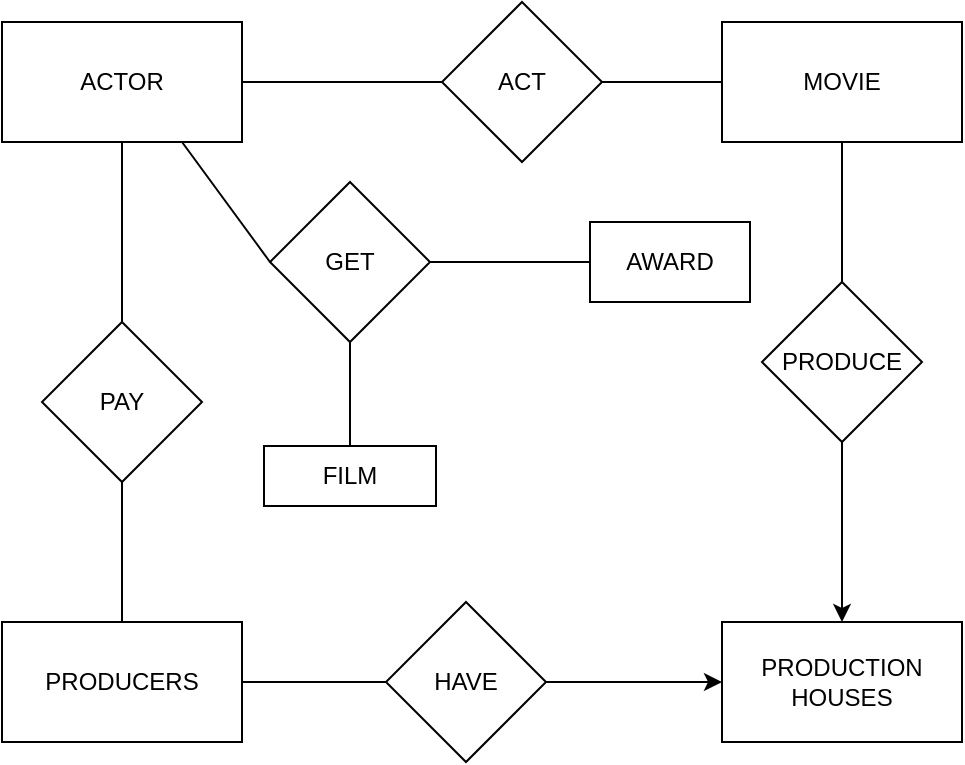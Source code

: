 <mxfile version="28.0.3" pages="5">
  <diagram name="Page-1" id="homGyG059NiCS5DsxpEt">
    <mxGraphModel dx="947" dy="569" grid="1" gridSize="10" guides="1" tooltips="1" connect="1" arrows="1" fold="1" page="1" pageScale="1" pageWidth="1169" pageHeight="827" math="0" shadow="0">
      <root>
        <mxCell id="0" />
        <mxCell id="1" parent="0" />
        <mxCell id="iTY73XiMxqBz83YxgavA-2" value="ACTOR" style="rounded=0;whiteSpace=wrap;html=1;" parent="1" vertex="1">
          <mxGeometry x="345" y="234" width="120" height="60" as="geometry" />
        </mxCell>
        <mxCell id="iTY73XiMxqBz83YxgavA-3" value="ACT" style="rhombus;whiteSpace=wrap;html=1;rounded=0;" parent="1" vertex="1">
          <mxGeometry x="565" y="224" width="80" height="80" as="geometry" />
        </mxCell>
        <mxCell id="iTY73XiMxqBz83YxgavA-5" value="MOVIE" style="whiteSpace=wrap;html=1;rounded=0;" parent="1" vertex="1">
          <mxGeometry x="705" y="234" width="120" height="60" as="geometry" />
        </mxCell>
        <mxCell id="iTY73XiMxqBz83YxgavA-12" value="" style="edgeStyle=orthogonalEdgeStyle;rounded=0;orthogonalLoop=1;jettySize=auto;html=1;" parent="1" source="iTY73XiMxqBz83YxgavA-7" target="iTY73XiMxqBz83YxgavA-11" edge="1">
          <mxGeometry relative="1" as="geometry" />
        </mxCell>
        <mxCell id="iTY73XiMxqBz83YxgavA-7" value="PRODUCE" style="rhombus;whiteSpace=wrap;html=1;rounded=0;" parent="1" vertex="1">
          <mxGeometry x="725" y="364" width="80" height="80" as="geometry" />
        </mxCell>
        <mxCell id="iTY73XiMxqBz83YxgavA-11" value="PRODUCTION&lt;div&gt;HOUSES&lt;/div&gt;" style="whiteSpace=wrap;html=1;rounded=0;" parent="1" vertex="1">
          <mxGeometry x="705" y="534" width="120" height="60" as="geometry" />
        </mxCell>
        <mxCell id="iTY73XiMxqBz83YxgavA-23" value="" style="edgeStyle=orthogonalEdgeStyle;rounded=0;orthogonalLoop=1;jettySize=auto;html=1;" parent="1" source="iTY73XiMxqBz83YxgavA-13" target="iTY73XiMxqBz83YxgavA-11" edge="1">
          <mxGeometry relative="1" as="geometry" />
        </mxCell>
        <mxCell id="iTY73XiMxqBz83YxgavA-13" value="HAVE" style="rhombus;whiteSpace=wrap;html=1;rounded=0;" parent="1" vertex="1">
          <mxGeometry x="537" y="524" width="80" height="80" as="geometry" />
        </mxCell>
        <mxCell id="iTY73XiMxqBz83YxgavA-15" value="PRODUCERS" style="whiteSpace=wrap;html=1;rounded=0;" parent="1" vertex="1">
          <mxGeometry x="345" y="534" width="120" height="60" as="geometry" />
        </mxCell>
        <mxCell id="iTY73XiMxqBz83YxgavA-17" value="PAY" style="rhombus;whiteSpace=wrap;html=1;rounded=0;" parent="1" vertex="1">
          <mxGeometry x="365" y="384" width="80" height="80" as="geometry" />
        </mxCell>
        <mxCell id="iTY73XiMxqBz83YxgavA-20" value="" style="endArrow=none;html=1;rounded=0;entryX=1;entryY=0.5;entryDx=0;entryDy=0;exitX=0;exitY=0.5;exitDx=0;exitDy=0;" parent="1" source="iTY73XiMxqBz83YxgavA-3" target="iTY73XiMxqBz83YxgavA-2" edge="1">
          <mxGeometry width="50" height="50" relative="1" as="geometry">
            <mxPoint x="695" y="404" as="sourcePoint" />
            <mxPoint x="745" y="354" as="targetPoint" />
          </mxGeometry>
        </mxCell>
        <mxCell id="iTY73XiMxqBz83YxgavA-21" value="" style="endArrow=none;html=1;rounded=0;entryX=0;entryY=0.5;entryDx=0;entryDy=0;exitX=1;exitY=0.5;exitDx=0;exitDy=0;" parent="1" source="iTY73XiMxqBz83YxgavA-3" target="iTY73XiMxqBz83YxgavA-5" edge="1">
          <mxGeometry width="50" height="50" relative="1" as="geometry">
            <mxPoint x="695" y="404" as="sourcePoint" />
            <mxPoint x="745" y="354" as="targetPoint" />
          </mxGeometry>
        </mxCell>
        <mxCell id="iTY73XiMxqBz83YxgavA-22" value="" style="endArrow=none;html=1;rounded=0;entryX=0.5;entryY=1;entryDx=0;entryDy=0;exitX=0.5;exitY=0;exitDx=0;exitDy=0;" parent="1" source="iTY73XiMxqBz83YxgavA-7" target="iTY73XiMxqBz83YxgavA-5" edge="1">
          <mxGeometry width="50" height="50" relative="1" as="geometry">
            <mxPoint x="695" y="404" as="sourcePoint" />
            <mxPoint x="745" y="354" as="targetPoint" />
          </mxGeometry>
        </mxCell>
        <mxCell id="iTY73XiMxqBz83YxgavA-24" value="" style="endArrow=none;html=1;rounded=0;entryX=1;entryY=0.5;entryDx=0;entryDy=0;exitX=0;exitY=0.5;exitDx=0;exitDy=0;" parent="1" source="iTY73XiMxqBz83YxgavA-13" target="iTY73XiMxqBz83YxgavA-15" edge="1">
          <mxGeometry width="50" height="50" relative="1" as="geometry">
            <mxPoint x="695" y="404" as="sourcePoint" />
            <mxPoint x="745" y="354" as="targetPoint" />
          </mxGeometry>
        </mxCell>
        <mxCell id="iTY73XiMxqBz83YxgavA-25" value="" style="endArrow=none;html=1;rounded=0;exitX=0.5;exitY=1;exitDx=0;exitDy=0;entryX=0.5;entryY=0;entryDx=0;entryDy=0;" parent="1" source="iTY73XiMxqBz83YxgavA-17" target="iTY73XiMxqBz83YxgavA-15" edge="1">
          <mxGeometry width="50" height="50" relative="1" as="geometry">
            <mxPoint x="695" y="404" as="sourcePoint" />
            <mxPoint x="745" y="354" as="targetPoint" />
          </mxGeometry>
        </mxCell>
        <mxCell id="iTY73XiMxqBz83YxgavA-26" value="" style="endArrow=none;html=1;rounded=0;entryX=0.5;entryY=1;entryDx=0;entryDy=0;" parent="1" source="iTY73XiMxqBz83YxgavA-17" target="iTY73XiMxqBz83YxgavA-2" edge="1">
          <mxGeometry width="50" height="50" relative="1" as="geometry">
            <mxPoint x="695" y="404" as="sourcePoint" />
            <mxPoint x="745" y="354" as="targetPoint" />
          </mxGeometry>
        </mxCell>
        <mxCell id="iTY73XiMxqBz83YxgavA-27" value="" style="endArrow=none;html=1;rounded=0;entryX=0.75;entryY=1;entryDx=0;entryDy=0;exitX=0;exitY=0.5;exitDx=0;exitDy=0;" parent="1" source="iTY73XiMxqBz83YxgavA-29" target="iTY73XiMxqBz83YxgavA-2" edge="1">
          <mxGeometry width="50" height="50" relative="1" as="geometry">
            <mxPoint x="505" y="354" as="sourcePoint" />
            <mxPoint x="745" y="354" as="targetPoint" />
          </mxGeometry>
        </mxCell>
        <mxCell id="iTY73XiMxqBz83YxgavA-28" value="AWARD" style="rounded=0;whiteSpace=wrap;html=1;" parent="1" vertex="1">
          <mxGeometry x="639" y="334" width="80" height="40" as="geometry" />
        </mxCell>
        <mxCell id="iTY73XiMxqBz83YxgavA-29" value="GET" style="rhombus;whiteSpace=wrap;html=1;rounded=0;" parent="1" vertex="1">
          <mxGeometry x="479" y="314" width="80" height="80" as="geometry" />
        </mxCell>
        <mxCell id="iTY73XiMxqBz83YxgavA-31" value="" style="endArrow=none;html=1;rounded=0;exitX=1;exitY=0.5;exitDx=0;exitDy=0;entryX=0;entryY=0.5;entryDx=0;entryDy=0;" parent="1" source="iTY73XiMxqBz83YxgavA-29" target="iTY73XiMxqBz83YxgavA-28" edge="1">
          <mxGeometry width="50" height="50" relative="1" as="geometry">
            <mxPoint x="695" y="404" as="sourcePoint" />
            <mxPoint x="635" y="364" as="targetPoint" />
          </mxGeometry>
        </mxCell>
        <mxCell id="iTY73XiMxqBz83YxgavA-33" value="FILM" style="whiteSpace=wrap;html=1;rounded=0;" parent="1" vertex="1">
          <mxGeometry x="476" y="446" width="86" height="30" as="geometry" />
        </mxCell>
        <mxCell id="iTY73XiMxqBz83YxgavA-35" value="" style="endArrow=none;html=1;rounded=0;entryX=0.5;entryY=1;entryDx=0;entryDy=0;exitX=0.5;exitY=0;exitDx=0;exitDy=0;" parent="1" source="iTY73XiMxqBz83YxgavA-33" target="iTY73XiMxqBz83YxgavA-29" edge="1">
          <mxGeometry width="50" height="50" relative="1" as="geometry">
            <mxPoint x="695" y="404" as="sourcePoint" />
            <mxPoint x="745" y="354" as="targetPoint" />
          </mxGeometry>
        </mxCell>
      </root>
    </mxGraphModel>
  </diagram>
  <diagram id="6dzBPU8pyPjTBq2We-XV" name="Page-2">
    <mxGraphModel dx="1603" dy="963" grid="1" gridSize="10" guides="1" tooltips="1" connect="1" arrows="1" fold="1" page="1" pageScale="1" pageWidth="1169" pageHeight="827" math="0" shadow="0">
      <root>
        <mxCell id="0" />
        <mxCell id="1" parent="0" />
        <mxCell id="2LjmfJf9D8yWPnFXgR0l-3" value="" style="edgeStyle=orthogonalEdgeStyle;rounded=0;orthogonalLoop=1;jettySize=auto;html=1;endArrow=none;endFill=0;" parent="1" source="2LjmfJf9D8yWPnFXgR0l-1" target="2LjmfJf9D8yWPnFXgR0l-2" edge="1">
          <mxGeometry relative="1" as="geometry" />
        </mxCell>
        <mxCell id="2LjmfJf9D8yWPnFXgR0l-17" value="" style="edgeStyle=orthogonalEdgeStyle;rounded=0;orthogonalLoop=1;jettySize=auto;html=1;endArrow=none;endFill=0;" parent="1" source="2LjmfJf9D8yWPnFXgR0l-1" target="2LjmfJf9D8yWPnFXgR0l-16" edge="1">
          <mxGeometry relative="1" as="geometry" />
        </mxCell>
        <mxCell id="2LjmfJf9D8yWPnFXgR0l-1" value="STUDENT" style="rounded=0;whiteSpace=wrap;html=1;" parent="1" vertex="1">
          <mxGeometry x="160" y="210" width="200" height="60" as="geometry" />
        </mxCell>
        <mxCell id="2LjmfJf9D8yWPnFXgR0l-7" value="" style="edgeStyle=orthogonalEdgeStyle;rounded=0;orthogonalLoop=1;jettySize=auto;html=1;endArrow=none;endFill=0;" parent="1" source="2LjmfJf9D8yWPnFXgR0l-2" target="2LjmfJf9D8yWPnFXgR0l-6" edge="1">
          <mxGeometry relative="1" as="geometry" />
        </mxCell>
        <mxCell id="2LjmfJf9D8yWPnFXgR0l-2" value="TAKE" style="rhombus;whiteSpace=wrap;html=1;rounded=0;" parent="1" vertex="1">
          <mxGeometry x="500" y="200" width="80" height="80" as="geometry" />
        </mxCell>
        <mxCell id="2LjmfJf9D8yWPnFXgR0l-9" value="" style="edgeStyle=orthogonalEdgeStyle;rounded=0;orthogonalLoop=1;jettySize=auto;html=1;endArrow=none;endFill=0;" parent="1" source="2LjmfJf9D8yWPnFXgR0l-6" target="2LjmfJf9D8yWPnFXgR0l-8" edge="1">
          <mxGeometry relative="1" as="geometry" />
        </mxCell>
        <mxCell id="2LjmfJf9D8yWPnFXgR0l-13" value="" style="edgeStyle=orthogonalEdgeStyle;rounded=0;orthogonalLoop=1;jettySize=auto;html=1;endArrow=none;endFill=0;" parent="1" source="2LjmfJf9D8yWPnFXgR0l-6" target="2LjmfJf9D8yWPnFXgR0l-12" edge="1">
          <mxGeometry relative="1" as="geometry" />
        </mxCell>
        <mxCell id="2LjmfJf9D8yWPnFXgR0l-6" value="BOOKS" style="whiteSpace=wrap;html=1;rounded=0;" parent="1" vertex="1">
          <mxGeometry x="640" y="210" width="120" height="60" as="geometry" />
        </mxCell>
        <mxCell id="2LjmfJf9D8yWPnFXgR0l-11" value="" style="edgeStyle=orthogonalEdgeStyle;rounded=0;orthogonalLoop=1;jettySize=auto;html=1;endArrow=none;endFill=0;" parent="1" source="2LjmfJf9D8yWPnFXgR0l-8" target="2LjmfJf9D8yWPnFXgR0l-10" edge="1">
          <mxGeometry relative="1" as="geometry" />
        </mxCell>
        <mxCell id="2LjmfJf9D8yWPnFXgR0l-8" value="DONATE" style="rhombus;whiteSpace=wrap;html=1;rounded=0;" parent="1" vertex="1">
          <mxGeometry x="860" y="200" width="80" height="80" as="geometry" />
        </mxCell>
        <mxCell id="2LjmfJf9D8yWPnFXgR0l-10" value="ALUMINI" style="whiteSpace=wrap;html=1;rounded=0;" parent="1" vertex="1">
          <mxGeometry x="1000" y="210" width="120" height="60" as="geometry" />
        </mxCell>
        <mxCell id="2LjmfJf9D8yWPnFXgR0l-15" value="" style="edgeStyle=orthogonalEdgeStyle;rounded=0;orthogonalLoop=1;jettySize=auto;html=1;endArrow=none;endFill=0;" parent="1" source="2LjmfJf9D8yWPnFXgR0l-12" target="2LjmfJf9D8yWPnFXgR0l-14" edge="1">
          <mxGeometry relative="1" as="geometry" />
        </mxCell>
        <mxCell id="2LjmfJf9D8yWPnFXgR0l-12" value="TAKEN" style="rhombus;whiteSpace=wrap;html=1;rounded=0;" parent="1" vertex="1">
          <mxGeometry x="660" y="340" width="80" height="80" as="geometry" />
        </mxCell>
        <mxCell id="2LjmfJf9D8yWPnFXgR0l-14" value="SUPPLIES" style="whiteSpace=wrap;html=1;rounded=0;" parent="1" vertex="1">
          <mxGeometry x="640" y="510" width="120" height="60" as="geometry" />
        </mxCell>
        <mxCell id="2LjmfJf9D8yWPnFXgR0l-16" value="FROM" style="rhombus;whiteSpace=wrap;html=1;rounded=0;" parent="1" vertex="1">
          <mxGeometry y="280" width="80" height="80" as="geometry" />
        </mxCell>
        <mxCell id="2LjmfJf9D8yWPnFXgR0l-22" value="" style="edgeStyle=orthogonalEdgeStyle;rounded=0;orthogonalLoop=1;jettySize=auto;html=1;entryX=0.5;entryY=1;entryDx=0;entryDy=0;exitX=-0.023;exitY=0.63;exitDx=0;exitDy=0;exitPerimeter=0;endArrow=none;endFill=0;" parent="1" source="2LjmfJf9D8yWPnFXgR0l-18" target="2LjmfJf9D8yWPnFXgR0l-16" edge="1">
          <mxGeometry relative="1" as="geometry">
            <mxPoint x="100" y="430" as="targetPoint" />
            <Array as="points">
              <mxPoint x="40" y="644" />
            </Array>
          </mxGeometry>
        </mxCell>
        <mxCell id="2LjmfJf9D8yWPnFXgR0l-24" value="" style="edgeStyle=orthogonalEdgeStyle;rounded=0;orthogonalLoop=1;jettySize=auto;html=1;endArrow=none;endFill=0;" parent="1" source="2LjmfJf9D8yWPnFXgR0l-18" target="2LjmfJf9D8yWPnFXgR0l-23" edge="1">
          <mxGeometry relative="1" as="geometry" />
        </mxCell>
        <mxCell id="2LjmfJf9D8yWPnFXgR0l-18" value="DEPARTMENTS&amp;nbsp;" style="whiteSpace=wrap;html=1;rounded=0;" parent="1" vertex="1">
          <mxGeometry x="108" y="606" width="120" height="60" as="geometry" />
        </mxCell>
        <mxCell id="2LjmfJf9D8yWPnFXgR0l-26" value="" style="edgeStyle=orthogonalEdgeStyle;rounded=0;orthogonalLoop=1;jettySize=auto;html=1;endArrow=none;endFill=0;" parent="1" source="2LjmfJf9D8yWPnFXgR0l-23" target="2LjmfJf9D8yWPnFXgR0l-25" edge="1">
          <mxGeometry relative="1" as="geometry" />
        </mxCell>
        <mxCell id="2LjmfJf9D8yWPnFXgR0l-23" value="FROM" style="rhombus;whiteSpace=wrap;html=1;rounded=0;" parent="1" vertex="1">
          <mxGeometry x="128" y="456" width="80" height="80" as="geometry" />
        </mxCell>
        <mxCell id="2LjmfJf9D8yWPnFXgR0l-28" value="" style="edgeStyle=orthogonalEdgeStyle;rounded=0;orthogonalLoop=1;jettySize=auto;html=1;endArrow=none;endFill=0;" parent="1" source="2LjmfJf9D8yWPnFXgR0l-25" target="2LjmfJf9D8yWPnFXgR0l-27" edge="1">
          <mxGeometry relative="1" as="geometry" />
        </mxCell>
        <mxCell id="2LjmfJf9D8yWPnFXgR0l-25" value="TEACHER&amp;nbsp;" style="whiteSpace=wrap;html=1;rounded=0;" parent="1" vertex="1">
          <mxGeometry x="108" y="325" width="120" height="60" as="geometry" />
        </mxCell>
        <mxCell id="2LjmfJf9D8yWPnFXgR0l-30" value="" style="edgeStyle=orthogonalEdgeStyle;rounded=0;orthogonalLoop=1;jettySize=auto;html=1;entryX=0.25;entryY=1;entryDx=0;entryDy=0;endArrow=none;endFill=0;" parent="1" source="2LjmfJf9D8yWPnFXgR0l-27" target="2LjmfJf9D8yWPnFXgR0l-6" edge="1">
          <mxGeometry relative="1" as="geometry">
            <mxPoint x="468" y="355" as="targetPoint" />
          </mxGeometry>
        </mxCell>
        <mxCell id="2LjmfJf9D8yWPnFXgR0l-27" value="TAKES" style="rhombus;whiteSpace=wrap;html=1;rounded=0;" parent="1" vertex="1">
          <mxGeometry x="328" y="315" width="80" height="80" as="geometry" />
        </mxCell>
      </root>
    </mxGraphModel>
  </diagram>
  <diagram id="vPZIq9IS-zKk4XjnJfbT" name="Page-3">
    <mxGraphModel dx="1158" dy="1096" grid="0" gridSize="10" guides="1" tooltips="1" connect="1" arrows="1" fold="1" page="0" pageScale="1" pageWidth="1169" pageHeight="827" math="0" shadow="0">
      <root>
        <mxCell id="0" />
        <mxCell id="1" parent="0" />
        <mxCell id="cXjZimXp5NfksOdig7J9-1" value="" style="rounded=0;whiteSpace=wrap;html=1;" vertex="1" parent="1">
          <mxGeometry x="140" y="-109" width="120" height="60" as="geometry" />
        </mxCell>
        <mxCell id="cXjZimXp5NfksOdig7J9-2" value="CUSTOMER" style="rounded=0;whiteSpace=wrap;html=1;" vertex="1" parent="1">
          <mxGeometry x="140" y="-109" width="120" height="60" as="geometry" />
        </mxCell>
        <mxCell id="cXjZimXp5NfksOdig7J9-6" value="" style="edgeStyle=none;curved=1;rounded=0;orthogonalLoop=1;jettySize=auto;html=1;fontSize=12;startSize=8;endSize=8;endArrow=none;endFill=0;" edge="1" parent="1" source="cXjZimXp5NfksOdig7J9-3" target="cXjZimXp5NfksOdig7J9-5">
          <mxGeometry relative="1" as="geometry" />
        </mxCell>
        <mxCell id="cXjZimXp5NfksOdig7J9-3" value="BUYS" style="rhombus;whiteSpace=wrap;html=1;rounded=0;" vertex="1" parent="1">
          <mxGeometry x="400" y="-119" width="80" height="80" as="geometry" />
        </mxCell>
        <mxCell id="cXjZimXp5NfksOdig7J9-5" value="PRODUCTS" style="whiteSpace=wrap;html=1;rounded=0;" vertex="1" parent="1">
          <mxGeometry x="580" y="-109" width="120" height="60" as="geometry" />
        </mxCell>
        <mxCell id="cXjZimXp5NfksOdig7J9-7" value="&lt;u&gt;CUSTOMER ID&lt;/u&gt;" style="ellipse;whiteSpace=wrap;html=1;" vertex="1" parent="1">
          <mxGeometry x="55" y="-213" width="124" height="53" as="geometry" />
        </mxCell>
        <mxCell id="cXjZimXp5NfksOdig7J9-8" value="NAME" style="ellipse;whiteSpace=wrap;html=1;" vertex="1" parent="1">
          <mxGeometry x="205" y="-213" width="124" height="53" as="geometry" />
        </mxCell>
        <mxCell id="cXjZimXp5NfksOdig7J9-16" style="edgeStyle=none;curved=1;rounded=0;orthogonalLoop=1;jettySize=auto;html=1;exitX=0.5;exitY=1;exitDx=0;exitDy=0;entryX=0.25;entryY=0;entryDx=0;entryDy=0;fontSize=12;startSize=8;endSize=8;endArrow=none;endFill=0;" edge="1" parent="1" source="cXjZimXp5NfksOdig7J9-9" target="cXjZimXp5NfksOdig7J9-5">
          <mxGeometry relative="1" as="geometry" />
        </mxCell>
        <mxCell id="cXjZimXp5NfksOdig7J9-9" value="&lt;u&gt;PRODUCT ID&lt;/u&gt;" style="ellipse;whiteSpace=wrap;html=1;" vertex="1" parent="1">
          <mxGeometry x="505" y="-213" width="124" height="53" as="geometry" />
        </mxCell>
        <mxCell id="cXjZimXp5NfksOdig7J9-17" style="edgeStyle=none;curved=1;rounded=0;orthogonalLoop=1;jettySize=auto;html=1;exitX=0.5;exitY=1;exitDx=0;exitDy=0;entryX=0.75;entryY=0;entryDx=0;entryDy=0;fontSize=12;startSize=8;endSize=8;endArrow=none;endFill=0;" edge="1" parent="1" source="cXjZimXp5NfksOdig7J9-10" target="cXjZimXp5NfksOdig7J9-5">
          <mxGeometry relative="1" as="geometry" />
        </mxCell>
        <mxCell id="cXjZimXp5NfksOdig7J9-10" value="CATEGORY" style="ellipse;whiteSpace=wrap;html=1;" vertex="1" parent="1">
          <mxGeometry x="670" y="-213" width="124" height="53" as="geometry" />
        </mxCell>
        <mxCell id="cXjZimXp5NfksOdig7J9-11" value="" style="endArrow=none;html=1;rounded=0;fontSize=12;startSize=8;endSize=8;curved=1;entryX=0.5;entryY=1;entryDx=0;entryDy=0;exitX=0.25;exitY=0;exitDx=0;exitDy=0;" edge="1" parent="1" source="cXjZimXp5NfksOdig7J9-2" target="cXjZimXp5NfksOdig7J9-7">
          <mxGeometry width="50" height="50" relative="1" as="geometry">
            <mxPoint x="175" y="-53" as="sourcePoint" />
            <mxPoint x="225" y="-103" as="targetPoint" />
          </mxGeometry>
        </mxCell>
        <mxCell id="cXjZimXp5NfksOdig7J9-13" value="" style="endArrow=none;html=1;rounded=0;fontSize=12;startSize=8;endSize=8;curved=1;entryX=0.5;entryY=1;entryDx=0;entryDy=0;exitX=0.75;exitY=0;exitDx=0;exitDy=0;" edge="1" parent="1" source="cXjZimXp5NfksOdig7J9-2" target="cXjZimXp5NfksOdig7J9-8">
          <mxGeometry width="50" height="50" relative="1" as="geometry">
            <mxPoint x="175" y="-53" as="sourcePoint" />
            <mxPoint x="225" y="-103" as="targetPoint" />
          </mxGeometry>
        </mxCell>
        <mxCell id="cXjZimXp5NfksOdig7J9-14" value="" style="endArrow=none;html=1;rounded=0;fontSize=12;startSize=8;endSize=8;curved=1;entryX=0;entryY=0.5;entryDx=0;entryDy=0;exitX=1;exitY=0.5;exitDx=0;exitDy=0;" edge="1" parent="1" source="cXjZimXp5NfksOdig7J9-2" target="cXjZimXp5NfksOdig7J9-3">
          <mxGeometry width="50" height="50" relative="1" as="geometry">
            <mxPoint x="175" y="-53" as="sourcePoint" />
            <mxPoint x="225" y="-103" as="targetPoint" />
          </mxGeometry>
        </mxCell>
        <mxCell id="cXjZimXp5NfksOdig7J9-15" style="edgeStyle=none;curved=1;rounded=0;orthogonalLoop=1;jettySize=auto;html=1;exitX=1;exitY=1;exitDx=0;exitDy=0;fontSize=12;startSize=8;endSize=8;" edge="1" parent="1" source="cXjZimXp5NfksOdig7J9-9" target="cXjZimXp5NfksOdig7J9-9">
          <mxGeometry relative="1" as="geometry" />
        </mxCell>
      </root>
    </mxGraphModel>
  </diagram>
  <diagram id="ce74YgcfD50x_et75hD-" name="Page-4">
    <mxGraphModel dx="1042" dy="1026" grid="0" gridSize="10" guides="1" tooltips="1" connect="1" arrows="1" fold="1" page="0" pageScale="1" pageWidth="1169" pageHeight="827" math="0" shadow="0">
      <root>
        <mxCell id="0" />
        <mxCell id="1" parent="0" />
        <mxCell id="t8O8MiKSA82UMRmncftp-1" value="OWNER" style="rounded=0;whiteSpace=wrap;html=1;" vertex="1" parent="1">
          <mxGeometry x="140" y="-109" width="120" height="60" as="geometry" />
        </mxCell>
        <mxCell id="t8O8MiKSA82UMRmncftp-2" value="" style="edgeStyle=none;curved=1;rounded=0;orthogonalLoop=1;jettySize=auto;html=1;fontSize=12;startSize=8;endSize=8;endArrow=none;endFill=0;" edge="1" parent="1" source="t8O8MiKSA82UMRmncftp-3" target="t8O8MiKSA82UMRmncftp-4">
          <mxGeometry relative="1" as="geometry" />
        </mxCell>
        <mxCell id="t8O8MiKSA82UMRmncftp-3" value="PAYS" style="rhombus;whiteSpace=wrap;html=1;rounded=0;" vertex="1" parent="1">
          <mxGeometry x="400" y="-119" width="80" height="80" as="geometry" />
        </mxCell>
        <mxCell id="t8O8MiKSA82UMRmncftp-4" value="STAFF" style="whiteSpace=wrap;html=1;rounded=0;" vertex="1" parent="1">
          <mxGeometry x="580" y="-109" width="120" height="60" as="geometry" />
        </mxCell>
        <mxCell id="t8O8MiKSA82UMRmncftp-7" style="edgeStyle=none;curved=1;rounded=0;orthogonalLoop=1;jettySize=auto;html=1;exitX=0.5;exitY=1;exitDx=0;exitDy=0;entryX=0.25;entryY=0;entryDx=0;entryDy=0;fontSize=12;startSize=8;endSize=8;endArrow=none;endFill=0;" edge="1" parent="1" source="t8O8MiKSA82UMRmncftp-8" target="t8O8MiKSA82UMRmncftp-4">
          <mxGeometry relative="1" as="geometry" />
        </mxCell>
        <mxCell id="t8O8MiKSA82UMRmncftp-8" value="&lt;u&gt;STAFF ID&lt;/u&gt;" style="ellipse;whiteSpace=wrap;html=1;" vertex="1" parent="1">
          <mxGeometry x="505" y="-209" width="124" height="53" as="geometry" />
        </mxCell>
        <mxCell id="t8O8MiKSA82UMRmncftp-9" style="edgeStyle=none;curved=1;rounded=0;orthogonalLoop=1;jettySize=auto;html=1;exitX=0.5;exitY=1;exitDx=0;exitDy=0;entryX=0.75;entryY=0;entryDx=0;entryDy=0;fontSize=12;startSize=8;endSize=8;endArrow=none;endFill=0;" edge="1" parent="1" source="t8O8MiKSA82UMRmncftp-10" target="t8O8MiKSA82UMRmncftp-4">
          <mxGeometry relative="1" as="geometry" />
        </mxCell>
        <mxCell id="t8O8MiKSA82UMRmncftp-10" value="NAME" style="ellipse;whiteSpace=wrap;html=1;" vertex="1" parent="1">
          <mxGeometry x="670" y="-213" width="124" height="53" as="geometry" />
        </mxCell>
        <mxCell id="t8O8MiKSA82UMRmncftp-13" value="" style="endArrow=none;html=1;rounded=0;fontSize=12;startSize=8;endSize=8;curved=1;entryX=0;entryY=0.5;entryDx=0;entryDy=0;exitX=1;exitY=0.5;exitDx=0;exitDy=0;startArrow=classic;startFill=1;" edge="1" parent="1" source="t8O8MiKSA82UMRmncftp-1" target="t8O8MiKSA82UMRmncftp-3">
          <mxGeometry width="50" height="50" relative="1" as="geometry">
            <mxPoint x="175" y="-53" as="sourcePoint" />
            <mxPoint x="225" y="-103" as="targetPoint" />
          </mxGeometry>
        </mxCell>
        <mxCell id="MVjngsIkQV17kesjKEnM-2" style="edgeStyle=none;curved=1;rounded=0;orthogonalLoop=1;jettySize=auto;html=1;exitX=0.5;exitY=1;exitDx=0;exitDy=0;entryX=0.25;entryY=0;entryDx=0;entryDy=0;fontSize=12;startSize=8;endSize=8;endArrow=none;endFill=0;" edge="1" parent="1" source="MVjngsIkQV17kesjKEnM-1" target="t8O8MiKSA82UMRmncftp-1">
          <mxGeometry relative="1" as="geometry" />
        </mxCell>
        <mxCell id="MVjngsIkQV17kesjKEnM-1" value="NAME" style="ellipse;whiteSpace=wrap;html=1;" vertex="1" parent="1">
          <mxGeometry x="94" y="-213" width="124" height="53" as="geometry" />
        </mxCell>
      </root>
    </mxGraphModel>
  </diagram>
  <diagram id="7ald46ibX_3LDpe7iq17" name="Page-5">
    <mxGraphModel dx="1042" dy="1026" grid="0" gridSize="10" guides="1" tooltips="1" connect="1" arrows="1" fold="1" page="0" pageScale="1" pageWidth="1169" pageHeight="827" math="0" shadow="0">
      <root>
        <mxCell id="0" />
        <mxCell id="1" parent="0" />
        <mxCell id="MB6WQRS2mNJc9-dH-lZ6-3" value="" style="edgeStyle=none;curved=1;rounded=0;orthogonalLoop=1;jettySize=auto;html=1;fontSize=12;startSize=8;endSize=8;endArrow=none;endFill=0;" edge="1" parent="1" source="MB6WQRS2mNJc9-dH-lZ6-1" target="MB6WQRS2mNJc9-dH-lZ6-2">
          <mxGeometry relative="1" as="geometry" />
        </mxCell>
        <mxCell id="MB6WQRS2mNJc9-dH-lZ6-7" value="" style="edgeStyle=none;curved=1;rounded=0;orthogonalLoop=1;jettySize=auto;html=1;fontSize=12;startSize=8;endSize=8;startArrow=classic;startFill=1;endArrow=none;endFill=0;" edge="1" parent="1" source="MB6WQRS2mNJc9-dH-lZ6-1" target="MB6WQRS2mNJc9-dH-lZ6-6">
          <mxGeometry relative="1" as="geometry" />
        </mxCell>
        <mxCell id="MB6WQRS2mNJc9-dH-lZ6-1" value="CUSTOMER&amp;nbsp;" style="rounded=0;whiteSpace=wrap;html=1;" vertex="1" parent="1">
          <mxGeometry x="140" y="170" width="120" height="60" as="geometry" />
        </mxCell>
        <mxCell id="MB6WQRS2mNJc9-dH-lZ6-5" value="" style="edgeStyle=none;curved=1;rounded=0;orthogonalLoop=1;jettySize=auto;html=1;fontSize=12;startSize=8;endSize=8;endArrow=none;endFill=0;" edge="1" parent="1" source="MB6WQRS2mNJc9-dH-lZ6-2" target="MB6WQRS2mNJc9-dH-lZ6-4">
          <mxGeometry relative="1" as="geometry" />
        </mxCell>
        <mxCell id="MB6WQRS2mNJc9-dH-lZ6-2" value="SUPPLY TO" style="rhombus;whiteSpace=wrap;html=1;rounded=0;" vertex="1" parent="1">
          <mxGeometry x="160" y="340" width="80" height="80" as="geometry" />
        </mxCell>
        <mxCell id="MB6WQRS2mNJc9-dH-lZ6-4" value="PRODUCT" style="whiteSpace=wrap;html=1;rounded=0;" vertex="1" parent="1">
          <mxGeometry x="340" y="350" width="120" height="60" as="geometry" />
        </mxCell>
        <mxCell id="MB6WQRS2mNJc9-dH-lZ6-9" value="" style="edgeStyle=none;curved=1;rounded=0;orthogonalLoop=1;jettySize=auto;html=1;fontSize=12;startSize=8;endSize=8;endArrow=none;endFill=0;" edge="1" parent="1" source="MB6WQRS2mNJc9-dH-lZ6-6" target="MB6WQRS2mNJc9-dH-lZ6-8">
          <mxGeometry relative="1" as="geometry" />
        </mxCell>
        <mxCell id="MB6WQRS2mNJc9-dH-lZ6-6" value="PLACES" style="rhombus;whiteSpace=wrap;html=1;rounded=0;" vertex="1" parent="1">
          <mxGeometry x="400" y="160" width="80" height="80" as="geometry" />
        </mxCell>
        <mxCell id="MB6WQRS2mNJc9-dH-lZ6-11" value="" style="edgeStyle=none;curved=1;rounded=0;orthogonalLoop=1;jettySize=auto;html=1;fontSize=12;startSize=8;endSize=8;endArrow=none;endFill=0;" edge="1" parent="1" source="MB6WQRS2mNJc9-dH-lZ6-8" target="MB6WQRS2mNJc9-dH-lZ6-10">
          <mxGeometry relative="1" as="geometry" />
        </mxCell>
        <mxCell id="MB6WQRS2mNJc9-dH-lZ6-18" value="" style="edgeStyle=orthogonalEdgeStyle;rounded=0;orthogonalLoop=1;jettySize=auto;html=1;fontSize=12;startSize=8;endSize=8;exitX=0.25;exitY=0;exitDx=0;exitDy=0;entryX=0.5;entryY=1;entryDx=0;entryDy=0;endArrow=none;endFill=0;" edge="1" parent="1" source="MB6WQRS2mNJc9-dH-lZ6-8" target="MB6WQRS2mNJc9-dH-lZ6-17">
          <mxGeometry relative="1" as="geometry" />
        </mxCell>
        <mxCell id="MB6WQRS2mNJc9-dH-lZ6-26" value="" style="edgeStyle=orthogonalEdgeStyle;rounded=0;orthogonalLoop=1;jettySize=auto;html=1;fontSize=12;startSize=8;endSize=8;startArrow=classic;startFill=1;endArrow=none;endFill=0;" edge="1" parent="1" source="MB6WQRS2mNJc9-dH-lZ6-8" target="MB6WQRS2mNJc9-dH-lZ6-25">
          <mxGeometry relative="1" as="geometry" />
        </mxCell>
        <mxCell id="MB6WQRS2mNJc9-dH-lZ6-8" value="ORDERS" style="whiteSpace=wrap;html=1;rounded=0;" vertex="1" parent="1">
          <mxGeometry x="580" y="170" width="120" height="60" as="geometry" />
        </mxCell>
        <mxCell id="MB6WQRS2mNJc9-dH-lZ6-12" value="" style="edgeStyle=none;curved=1;rounded=0;orthogonalLoop=1;jettySize=auto;html=1;fontSize=12;startSize=8;endSize=8;endArrow=none;endFill=0;" edge="1" parent="1" source="MB6WQRS2mNJc9-dH-lZ6-10" target="MB6WQRS2mNJc9-dH-lZ6-4">
          <mxGeometry relative="1" as="geometry" />
        </mxCell>
        <mxCell id="MB6WQRS2mNJc9-dH-lZ6-10" value="CONTAINS" style="rhombus;whiteSpace=wrap;html=1;rounded=0;" vertex="1" parent="1">
          <mxGeometry x="600" y="340" width="80" height="80" as="geometry" />
        </mxCell>
        <mxCell id="MB6WQRS2mNJc9-dH-lZ6-20" value="" style="edgeStyle=none;curved=1;rounded=0;orthogonalLoop=1;jettySize=auto;html=1;fontSize=12;startSize=8;endSize=8;endArrow=none;endFill=0;" edge="1" parent="1" source="MB6WQRS2mNJc9-dH-lZ6-17" target="MB6WQRS2mNJc9-dH-lZ6-19">
          <mxGeometry relative="1" as="geometry" />
        </mxCell>
        <mxCell id="MB6WQRS2mNJc9-dH-lZ6-17" value="MANAGES" style="rhombus;whiteSpace=wrap;html=1;rounded=0;" vertex="1" parent="1">
          <mxGeometry x="469" y="-4" width="80" height="80" as="geometry" />
        </mxCell>
        <mxCell id="MB6WQRS2mNJc9-dH-lZ6-22" value="" style="edgeStyle=none;curved=1;rounded=0;orthogonalLoop=1;jettySize=auto;html=1;fontSize=12;startSize=8;endSize=8;startArrow=classic;startFill=1;endArrow=none;endFill=0;" edge="1" parent="1">
          <mxGeometry relative="1" as="geometry">
            <mxPoint x="309" y="4" as="sourcePoint" />
            <mxPoint x="309" y="-106" as="targetPoint" />
          </mxGeometry>
        </mxCell>
        <mxCell id="MB6WQRS2mNJc9-dH-lZ6-19" value="EMPLOYEE" style="whiteSpace=wrap;html=1;rounded=0;" vertex="1" parent="1">
          <mxGeometry x="249" y="6" width="120" height="60" as="geometry" />
        </mxCell>
        <mxCell id="MB6WQRS2mNJc9-dH-lZ6-24" value="" style="edgeStyle=none;curved=1;rounded=0;orthogonalLoop=1;jettySize=auto;html=1;fontSize=12;startSize=8;endSize=8;endArrow=none;endFill=0;" edge="1" parent="1" source="MB6WQRS2mNJc9-dH-lZ6-21" target="MB6WQRS2mNJc9-dH-lZ6-23">
          <mxGeometry relative="1" as="geometry" />
        </mxCell>
        <mxCell id="MB6WQRS2mNJc9-dH-lZ6-21" value="UPDATE" style="rhombus;whiteSpace=wrap;html=1;rounded=0;" vertex="1" parent="1">
          <mxGeometry x="269" y="-184" width="80" height="80" as="geometry" />
        </mxCell>
        <mxCell id="MB6WQRS2mNJc9-dH-lZ6-23" value="QUANTITY&amp;nbsp;" style="whiteSpace=wrap;html=1;rounded=0;" vertex="1" parent="1">
          <mxGeometry x="449" y="-174" width="120" height="60" as="geometry" />
        </mxCell>
        <mxCell id="MB6WQRS2mNJc9-dH-lZ6-28" value="" style="edgeStyle=none;curved=1;rounded=0;orthogonalLoop=1;jettySize=auto;html=1;fontSize=12;startSize=8;endSize=8;" edge="1" parent="1" source="MB6WQRS2mNJc9-dH-lZ6-25" target="MB6WQRS2mNJc9-dH-lZ6-27">
          <mxGeometry relative="1" as="geometry" />
        </mxCell>
        <mxCell id="MB6WQRS2mNJc9-dH-lZ6-25" value="HAS" style="rhombus;whiteSpace=wrap;html=1;rounded=0;" vertex="1" parent="1">
          <mxGeometry x="690" y="-6" width="80" height="80" as="geometry" />
        </mxCell>
        <mxCell id="MB6WQRS2mNJc9-dH-lZ6-27" value="PAYMENT&amp;nbsp;" style="whiteSpace=wrap;html=1;rounded=0;" vertex="1" parent="1">
          <mxGeometry x="670" y="-175" width="120" height="60" as="geometry" />
        </mxCell>
      </root>
    </mxGraphModel>
  </diagram>
</mxfile>
